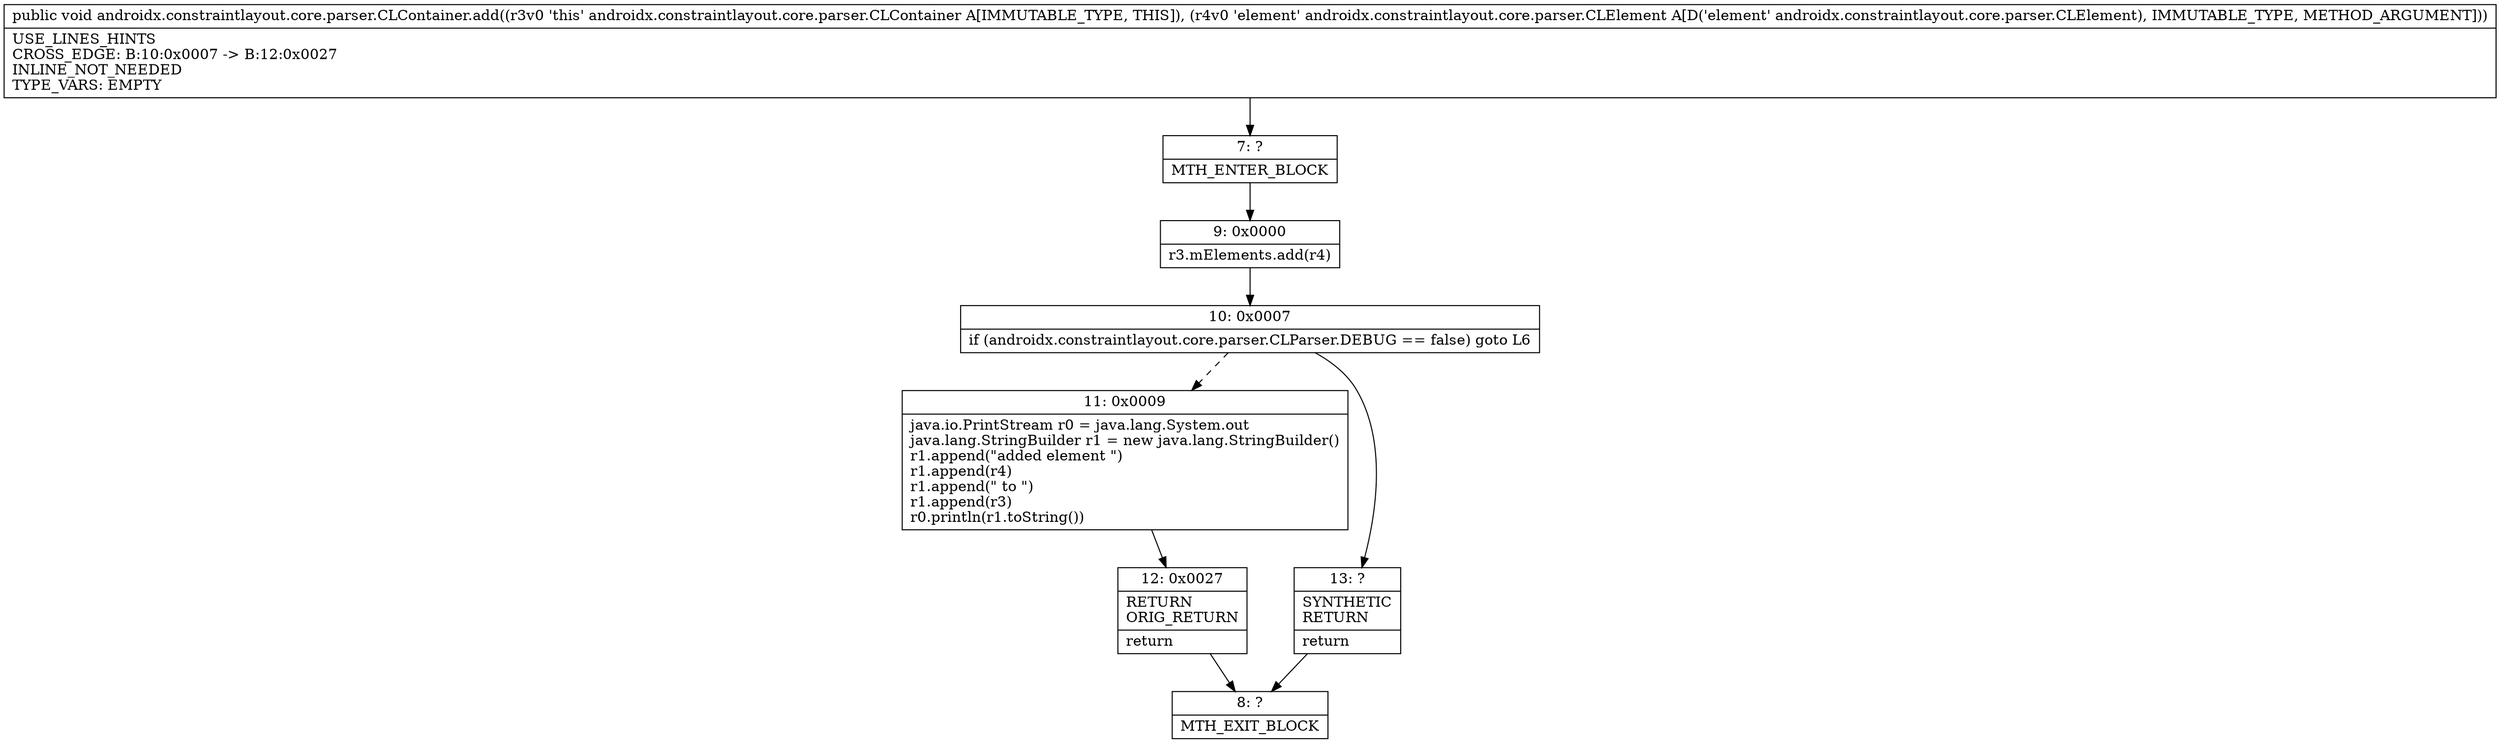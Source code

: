 digraph "CFG forandroidx.constraintlayout.core.parser.CLContainer.add(Landroidx\/constraintlayout\/core\/parser\/CLElement;)V" {
Node_7 [shape=record,label="{7\:\ ?|MTH_ENTER_BLOCK\l}"];
Node_9 [shape=record,label="{9\:\ 0x0000|r3.mElements.add(r4)\l}"];
Node_10 [shape=record,label="{10\:\ 0x0007|if (androidx.constraintlayout.core.parser.CLParser.DEBUG == false) goto L6\l}"];
Node_11 [shape=record,label="{11\:\ 0x0009|java.io.PrintStream r0 = java.lang.System.out\ljava.lang.StringBuilder r1 = new java.lang.StringBuilder()\lr1.append(\"added element \")\lr1.append(r4)\lr1.append(\" to \")\lr1.append(r3)\lr0.println(r1.toString())\l}"];
Node_12 [shape=record,label="{12\:\ 0x0027|RETURN\lORIG_RETURN\l|return\l}"];
Node_8 [shape=record,label="{8\:\ ?|MTH_EXIT_BLOCK\l}"];
Node_13 [shape=record,label="{13\:\ ?|SYNTHETIC\lRETURN\l|return\l}"];
MethodNode[shape=record,label="{public void androidx.constraintlayout.core.parser.CLContainer.add((r3v0 'this' androidx.constraintlayout.core.parser.CLContainer A[IMMUTABLE_TYPE, THIS]), (r4v0 'element' androidx.constraintlayout.core.parser.CLElement A[D('element' androidx.constraintlayout.core.parser.CLElement), IMMUTABLE_TYPE, METHOD_ARGUMENT]))  | USE_LINES_HINTS\lCROSS_EDGE: B:10:0x0007 \-\> B:12:0x0027\lINLINE_NOT_NEEDED\lTYPE_VARS: EMPTY\l}"];
MethodNode -> Node_7;Node_7 -> Node_9;
Node_9 -> Node_10;
Node_10 -> Node_11[style=dashed];
Node_10 -> Node_13;
Node_11 -> Node_12;
Node_12 -> Node_8;
Node_13 -> Node_8;
}

